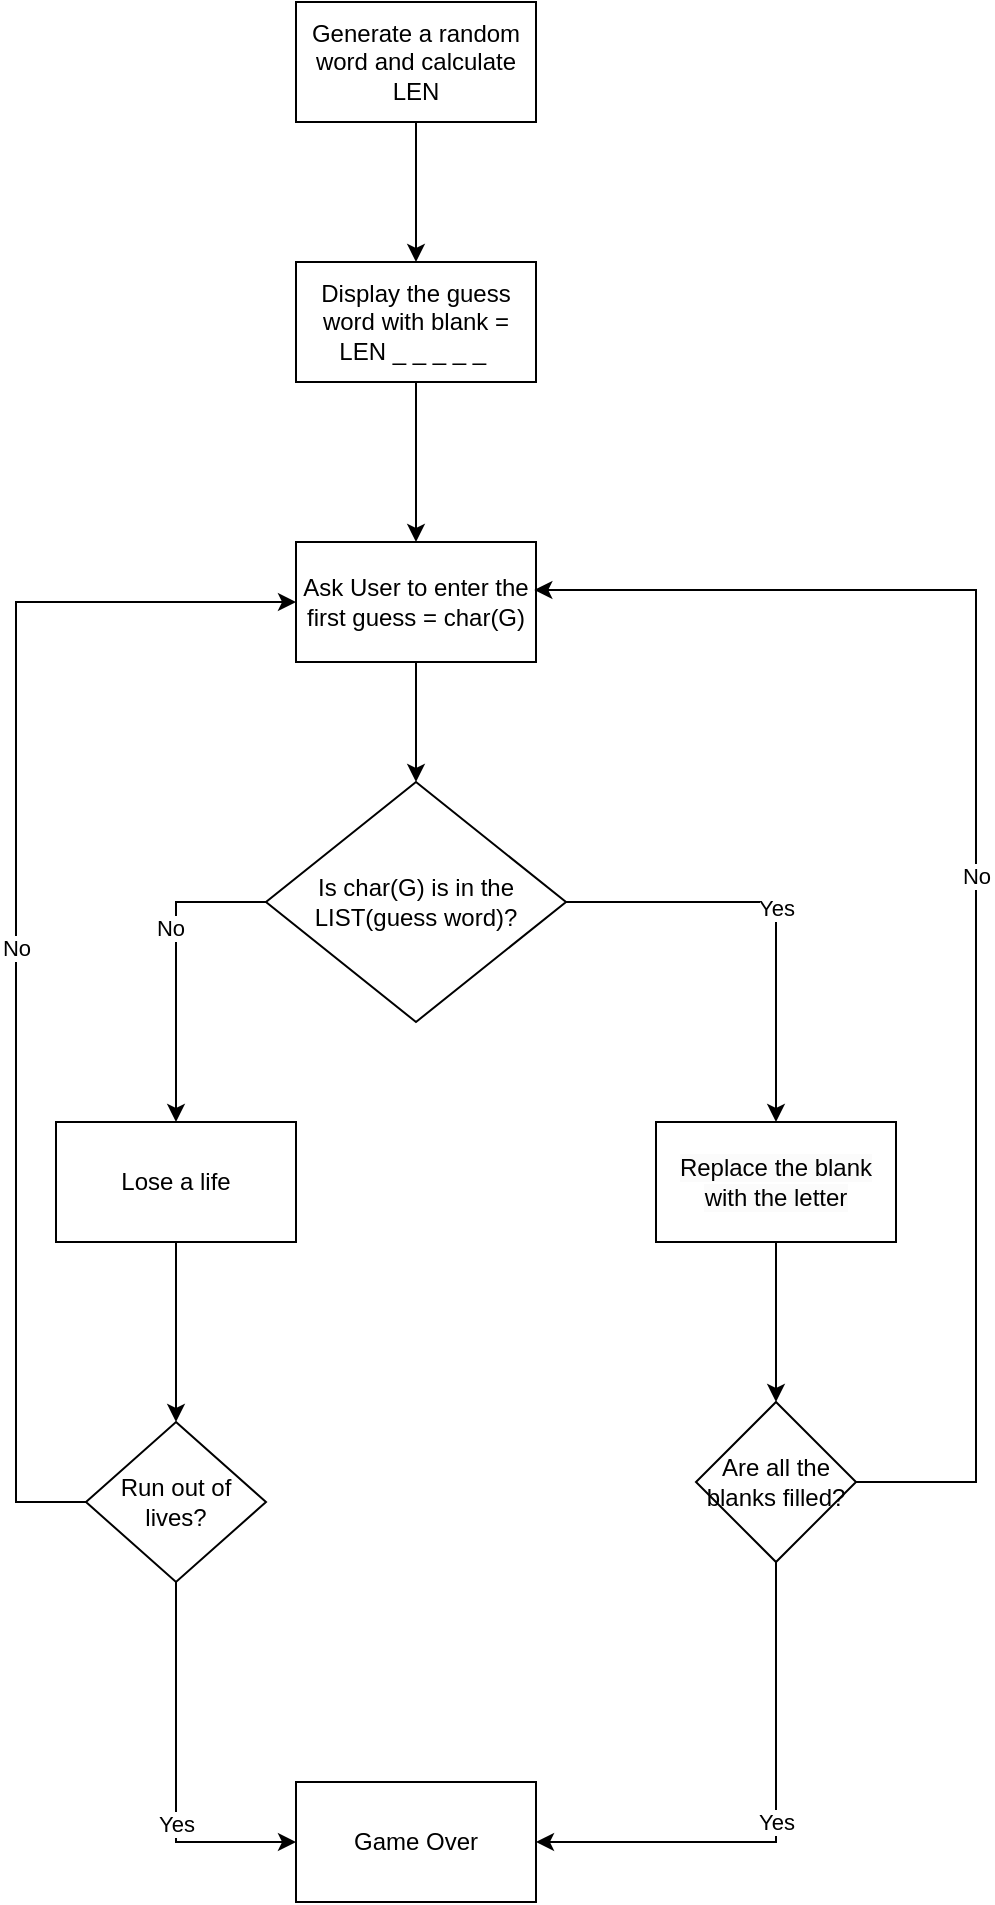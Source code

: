 <mxfile version="20.8.20" type="device"><diagram name="Page-1" id="kI48UgMr_hrrIv3x7xZg"><mxGraphModel dx="1590" dy="1027" grid="1" gridSize="10" guides="1" tooltips="1" connect="1" arrows="1" fold="1" page="1" pageScale="1" pageWidth="850" pageHeight="1100" math="0" shadow="0"><root><mxCell id="0"/><mxCell id="1" parent="0"/><mxCell id="2X7-3KZ7usznrD6SDWQk-3" value="" style="edgeStyle=orthogonalEdgeStyle;rounded=0;orthogonalLoop=1;jettySize=auto;html=1;" parent="1" source="2X7-3KZ7usznrD6SDWQk-1" target="2X7-3KZ7usznrD6SDWQk-2" edge="1"><mxGeometry relative="1" as="geometry"/></mxCell><mxCell id="2X7-3KZ7usznrD6SDWQk-1" value="Display the guess word with blank = LEN _ _ _ _ _&amp;nbsp;" style="rounded=0;whiteSpace=wrap;html=1;" parent="1" vertex="1"><mxGeometry x="300" y="140" width="120" height="60" as="geometry"/></mxCell><mxCell id="2X7-3KZ7usznrD6SDWQk-7" value="" style="edgeStyle=orthogonalEdgeStyle;rounded=0;orthogonalLoop=1;jettySize=auto;html=1;" parent="1" source="2X7-3KZ7usznrD6SDWQk-2" target="2X7-3KZ7usznrD6SDWQk-6" edge="1"><mxGeometry relative="1" as="geometry"/></mxCell><mxCell id="2X7-3KZ7usznrD6SDWQk-2" value="Ask User to enter the first guess = char(G)" style="rounded=0;whiteSpace=wrap;html=1;" parent="1" vertex="1"><mxGeometry x="300" y="280" width="120" height="60" as="geometry"/></mxCell><mxCell id="2X7-3KZ7usznrD6SDWQk-8" value="Yes" style="edgeStyle=orthogonalEdgeStyle;rounded=0;orthogonalLoop=1;jettySize=auto;html=1;entryX=0.5;entryY=0;entryDx=0;entryDy=0;" parent="1" source="2X7-3KZ7usznrD6SDWQk-6" edge="1" target="Turgh_tazDlPMzPPUf0I-4"><mxGeometry relative="1" as="geometry"><mxPoint x="530" y="460" as="targetPoint"/></mxGeometry></mxCell><mxCell id="Turgh_tazDlPMzPPUf0I-10" style="edgeStyle=orthogonalEdgeStyle;rounded=0;orthogonalLoop=1;jettySize=auto;html=1;exitX=0;exitY=0.5;exitDx=0;exitDy=0;" edge="1" parent="1" source="2X7-3KZ7usznrD6SDWQk-6" target="2X7-3KZ7usznrD6SDWQk-11"><mxGeometry relative="1" as="geometry"/></mxCell><mxCell id="Turgh_tazDlPMzPPUf0I-11" value="No" style="edgeLabel;html=1;align=center;verticalAlign=middle;resizable=0;points=[];" vertex="1" connectable="0" parent="Turgh_tazDlPMzPPUf0I-10"><mxGeometry x="-0.258" y="-3" relative="1" as="geometry"><mxPoint as="offset"/></mxGeometry></mxCell><mxCell id="2X7-3KZ7usznrD6SDWQk-6" value="Is char(G) is in the LIST(guess word)?" style="rhombus;whiteSpace=wrap;html=1;rounded=0;" parent="1" vertex="1"><mxGeometry x="285" y="400" width="150" height="120" as="geometry"/></mxCell><mxCell id="Turgh_tazDlPMzPPUf0I-13" value="" style="edgeStyle=orthogonalEdgeStyle;rounded=0;orthogonalLoop=1;jettySize=auto;html=1;" edge="1" parent="1" source="2X7-3KZ7usznrD6SDWQk-11" target="Turgh_tazDlPMzPPUf0I-12"><mxGeometry relative="1" as="geometry"/></mxCell><mxCell id="2X7-3KZ7usznrD6SDWQk-11" value="Lose a life" style="rounded=0;whiteSpace=wrap;html=1;" parent="1" vertex="1"><mxGeometry x="180" y="570" width="120" height="60" as="geometry"/></mxCell><mxCell id="Turgh_tazDlPMzPPUf0I-3" style="edgeStyle=orthogonalEdgeStyle;rounded=0;orthogonalLoop=1;jettySize=auto;html=1;" edge="1" parent="1" source="Turgh_tazDlPMzPPUf0I-2" target="2X7-3KZ7usznrD6SDWQk-1"><mxGeometry relative="1" as="geometry"/></mxCell><mxCell id="Turgh_tazDlPMzPPUf0I-2" value="Generate a random word and calculate LEN" style="rounded=0;whiteSpace=wrap;html=1;" vertex="1" parent="1"><mxGeometry x="300" y="10" width="120" height="60" as="geometry"/></mxCell><mxCell id="Turgh_tazDlPMzPPUf0I-6" value="" style="edgeStyle=orthogonalEdgeStyle;rounded=0;orthogonalLoop=1;jettySize=auto;html=1;" edge="1" parent="1" source="Turgh_tazDlPMzPPUf0I-4" target="Turgh_tazDlPMzPPUf0I-5"><mxGeometry relative="1" as="geometry"/></mxCell><mxCell id="Turgh_tazDlPMzPPUf0I-4" value="&lt;meta charset=&quot;utf-8&quot;&gt;&lt;span style=&quot;color: rgb(0, 0, 0); font-family: Helvetica; font-size: 12px; font-style: normal; font-variant-ligatures: normal; font-variant-caps: normal; font-weight: 400; letter-spacing: normal; orphans: 2; text-align: center; text-indent: 0px; text-transform: none; widows: 2; word-spacing: 0px; -webkit-text-stroke-width: 0px; background-color: rgb(251, 251, 251); text-decoration-thickness: initial; text-decoration-style: initial; text-decoration-color: initial; float: none; display: inline !important;&quot;&gt;Replace the blank with the letter&lt;/span&gt;" style="rounded=0;whiteSpace=wrap;html=1;" vertex="1" parent="1"><mxGeometry x="480" y="570" width="120" height="60" as="geometry"/></mxCell><mxCell id="Turgh_tazDlPMzPPUf0I-8" value="Yes" style="edgeStyle=orthogonalEdgeStyle;rounded=0;orthogonalLoop=1;jettySize=auto;html=1;entryX=1;entryY=0.5;entryDx=0;entryDy=0;exitX=0.5;exitY=1;exitDx=0;exitDy=0;" edge="1" parent="1" source="Turgh_tazDlPMzPPUf0I-5" target="Turgh_tazDlPMzPPUf0I-7"><mxGeometry relative="1" as="geometry"/></mxCell><mxCell id="Turgh_tazDlPMzPPUf0I-9" value="No" style="edgeStyle=orthogonalEdgeStyle;rounded=0;orthogonalLoop=1;jettySize=auto;html=1;entryX=0.993;entryY=0.4;entryDx=0;entryDy=0;entryPerimeter=0;exitX=1;exitY=0.5;exitDx=0;exitDy=0;" edge="1" parent="1" source="Turgh_tazDlPMzPPUf0I-5" target="2X7-3KZ7usznrD6SDWQk-2"><mxGeometry relative="1" as="geometry"><Array as="points"><mxPoint x="640" y="750"/><mxPoint x="640" y="304"/></Array></mxGeometry></mxCell><mxCell id="Turgh_tazDlPMzPPUf0I-5" value="Are all the blanks filled?" style="rhombus;whiteSpace=wrap;html=1;rounded=0;" vertex="1" parent="1"><mxGeometry x="500" y="710" width="80" height="80" as="geometry"/></mxCell><mxCell id="Turgh_tazDlPMzPPUf0I-7" value="Game Over" style="whiteSpace=wrap;html=1;rounded=0;" vertex="1" parent="1"><mxGeometry x="300" y="900" width="120" height="60" as="geometry"/></mxCell><mxCell id="Turgh_tazDlPMzPPUf0I-14" style="edgeStyle=orthogonalEdgeStyle;rounded=0;orthogonalLoop=1;jettySize=auto;html=1;entryX=0;entryY=0.5;entryDx=0;entryDy=0;exitX=0.5;exitY=1;exitDx=0;exitDy=0;" edge="1" parent="1" source="Turgh_tazDlPMzPPUf0I-12" target="Turgh_tazDlPMzPPUf0I-7"><mxGeometry relative="1" as="geometry"/></mxCell><mxCell id="Turgh_tazDlPMzPPUf0I-15" value="Yes" style="edgeLabel;html=1;align=center;verticalAlign=middle;resizable=0;points=[];" vertex="1" connectable="0" parent="Turgh_tazDlPMzPPUf0I-14"><mxGeometry x="0.271" relative="1" as="geometry"><mxPoint as="offset"/></mxGeometry></mxCell><mxCell id="Turgh_tazDlPMzPPUf0I-16" value="No" style="edgeStyle=orthogonalEdgeStyle;rounded=0;orthogonalLoop=1;jettySize=auto;html=1;entryX=0;entryY=0.5;entryDx=0;entryDy=0;exitX=0;exitY=0.5;exitDx=0;exitDy=0;" edge="1" parent="1" source="Turgh_tazDlPMzPPUf0I-12" target="2X7-3KZ7usznrD6SDWQk-2"><mxGeometry relative="1" as="geometry"><Array as="points"><mxPoint x="160" y="760"/><mxPoint x="160" y="310"/></Array></mxGeometry></mxCell><mxCell id="Turgh_tazDlPMzPPUf0I-12" value="Run out of lives?" style="rhombus;whiteSpace=wrap;html=1;rounded=0;" vertex="1" parent="1"><mxGeometry x="195" y="720" width="90" height="80" as="geometry"/></mxCell></root></mxGraphModel></diagram></mxfile>